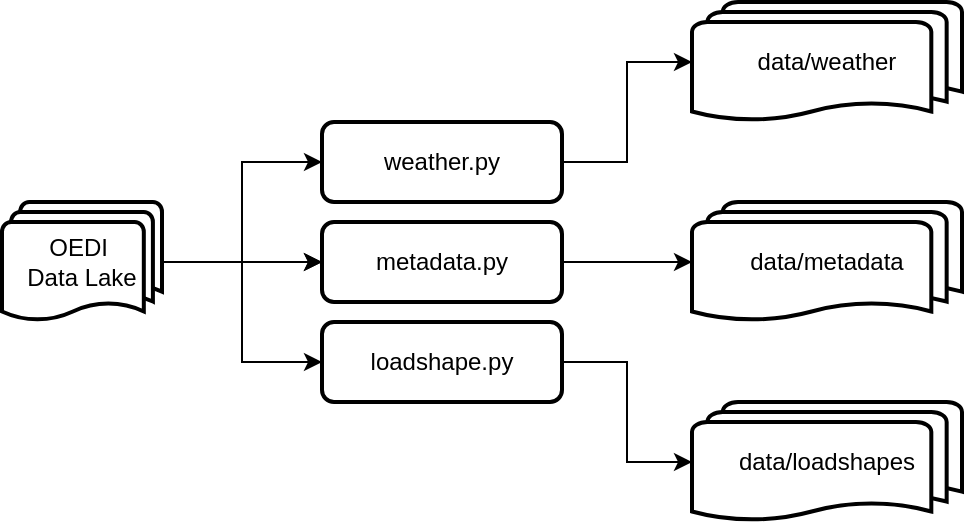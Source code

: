 <mxfile version="24.2.2" type="github">
  <diagram name="Page-1" id="6oTcC62TU45nXKiur2dh">
    <mxGraphModel dx="1190" dy="735" grid="1" gridSize="10" guides="1" tooltips="1" connect="1" arrows="1" fold="1" page="1" pageScale="1" pageWidth="850" pageHeight="1100" math="0" shadow="0">
      <root>
        <mxCell id="0" />
        <mxCell id="1" parent="0" />
        <mxCell id="qPf62czYr5zurNIwcVaQ-21" value="" style="edgeStyle=orthogonalEdgeStyle;rounded=0;orthogonalLoop=1;jettySize=auto;html=1;" edge="1" parent="1" source="qPf62czYr5zurNIwcVaQ-1" target="qPf62czYr5zurNIwcVaQ-20">
          <mxGeometry relative="1" as="geometry" />
        </mxCell>
        <mxCell id="qPf62czYr5zurNIwcVaQ-22" value="" style="edgeStyle=orthogonalEdgeStyle;rounded=0;orthogonalLoop=1;jettySize=auto;html=1;" edge="1" parent="1" source="qPf62czYr5zurNIwcVaQ-1" target="qPf62czYr5zurNIwcVaQ-20">
          <mxGeometry relative="1" as="geometry" />
        </mxCell>
        <mxCell id="qPf62czYr5zurNIwcVaQ-26" value="" style="edgeStyle=orthogonalEdgeStyle;rounded=0;orthogonalLoop=1;jettySize=auto;html=1;" edge="1" parent="1" source="qPf62czYr5zurNIwcVaQ-1" target="qPf62czYr5zurNIwcVaQ-25">
          <mxGeometry relative="1" as="geometry" />
        </mxCell>
        <mxCell id="qPf62czYr5zurNIwcVaQ-28" value="" style="edgeStyle=orthogonalEdgeStyle;rounded=0;orthogonalLoop=1;jettySize=auto;html=1;" edge="1" parent="1" source="qPf62czYr5zurNIwcVaQ-1" target="qPf62czYr5zurNIwcVaQ-27">
          <mxGeometry relative="1" as="geometry" />
        </mxCell>
        <mxCell id="qPf62czYr5zurNIwcVaQ-1" value="OEDI&amp;nbsp;&lt;div&gt;Data Lake&lt;/div&gt;" style="strokeWidth=2;html=1;shape=mxgraph.flowchart.multi-document;whiteSpace=wrap;" vertex="1" parent="1">
          <mxGeometry x="80" y="140" width="80" height="60" as="geometry" />
        </mxCell>
        <mxCell id="qPf62czYr5zurNIwcVaQ-32" value="" style="edgeStyle=orthogonalEdgeStyle;rounded=0;orthogonalLoop=1;jettySize=auto;html=1;" edge="1" parent="1" source="qPf62czYr5zurNIwcVaQ-20" target="qPf62czYr5zurNIwcVaQ-31">
          <mxGeometry relative="1" as="geometry" />
        </mxCell>
        <mxCell id="qPf62czYr5zurNIwcVaQ-20" value="metadata.py" style="rounded=1;whiteSpace=wrap;html=1;strokeWidth=2;" vertex="1" parent="1">
          <mxGeometry x="240" y="150" width="120" height="40" as="geometry" />
        </mxCell>
        <mxCell id="qPf62czYr5zurNIwcVaQ-30" value="" style="edgeStyle=orthogonalEdgeStyle;rounded=0;orthogonalLoop=1;jettySize=auto;html=1;" edge="1" parent="1" source="qPf62czYr5zurNIwcVaQ-25" target="qPf62czYr5zurNIwcVaQ-29">
          <mxGeometry relative="1" as="geometry" />
        </mxCell>
        <mxCell id="qPf62czYr5zurNIwcVaQ-25" value="weather.py" style="rounded=1;whiteSpace=wrap;html=1;strokeWidth=2;" vertex="1" parent="1">
          <mxGeometry x="240" y="100" width="120" height="40" as="geometry" />
        </mxCell>
        <mxCell id="qPf62czYr5zurNIwcVaQ-34" value="" style="edgeStyle=orthogonalEdgeStyle;rounded=0;orthogonalLoop=1;jettySize=auto;html=1;" edge="1" parent="1" source="qPf62czYr5zurNIwcVaQ-27" target="qPf62czYr5zurNIwcVaQ-33">
          <mxGeometry relative="1" as="geometry" />
        </mxCell>
        <mxCell id="qPf62czYr5zurNIwcVaQ-27" value="loadshape.py" style="rounded=1;whiteSpace=wrap;html=1;strokeWidth=2;" vertex="1" parent="1">
          <mxGeometry x="240" y="200" width="120" height="40" as="geometry" />
        </mxCell>
        <mxCell id="qPf62czYr5zurNIwcVaQ-29" value="data/weather" style="strokeWidth=2;html=1;shape=mxgraph.flowchart.multi-document;whiteSpace=wrap;" vertex="1" parent="1">
          <mxGeometry x="425" y="40" width="135" height="60" as="geometry" />
        </mxCell>
        <mxCell id="qPf62czYr5zurNIwcVaQ-31" value="data/metadata" style="strokeWidth=2;html=1;shape=mxgraph.flowchart.multi-document;whiteSpace=wrap;" vertex="1" parent="1">
          <mxGeometry x="425" y="140" width="135" height="60" as="geometry" />
        </mxCell>
        <mxCell id="qPf62czYr5zurNIwcVaQ-33" value="data/loadshapes" style="strokeWidth=2;html=1;shape=mxgraph.flowchart.multi-document;whiteSpace=wrap;" vertex="1" parent="1">
          <mxGeometry x="425" y="240" width="135" height="60" as="geometry" />
        </mxCell>
      </root>
    </mxGraphModel>
  </diagram>
</mxfile>
